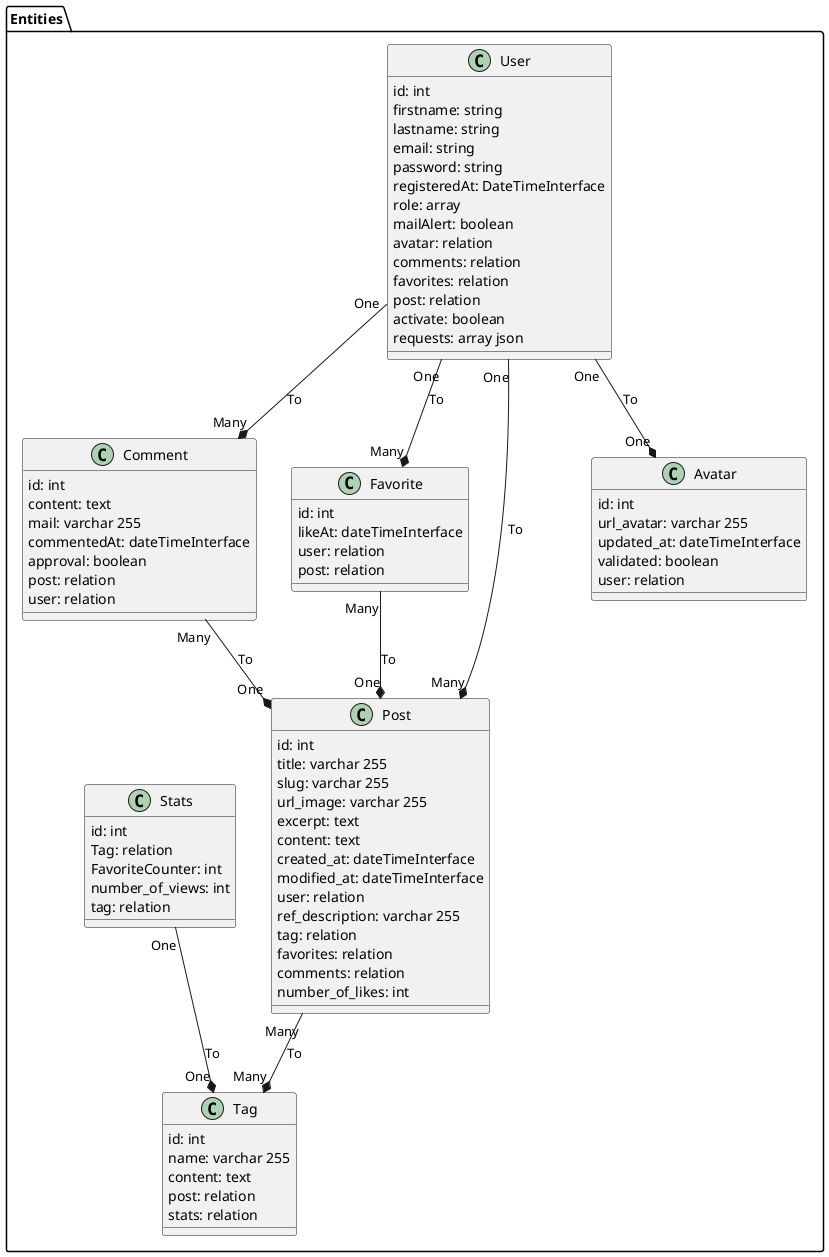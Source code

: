 @startuml
package "Entities" #FFF {
    class User {
        {field} id: int
        {field} firstname: string
        {field} lastname: string
        {field} email: string
        {field} password: string
        {field} registeredAt: DateTimeInterface
        {field} role: array
        {field} mailAlert: boolean
        {field} avatar: relation
        {field} comments: relation
        {field} favorites: relation
        {field} post: relation
        {field} activate: boolean
        {field} requests: array json
    }

    class Comment {
        {field} id: int
        {field} content: text
        {field} mail: varchar 255
        {field} commentedAt: dateTimeInterface
        {field} approval: boolean
        {field} post: relation
        {field} user: relation
    }

    class Favorite {
        {field} id: int
        {field} likeAt: dateTimeInterface
        {field} user: relation
        {field} post: relation
    }

    class Post {
        {field} id: int
        {field} title: varchar 255
        {field} slug: varchar 255
        {field} url_image: varchar 255
        {field} excerpt: text
        {field} content: text
        {field} created_at: dateTimeInterface
        {field} modified_at: dateTimeInterface
        {field} user: relation
        {field} ref_description: varchar 255
        {field} tag: relation
        {field} favorites: relation
        {field} comments: relation
        {field} number_of_likes: int
    }

    class Tag {
        {field} id: int
        {field} name: varchar 255
        {field} content: text
        {field} post: relation
        {field} stats: relation
    }

    class Stats {
        {field} id: int
        {field} Tag: relation
        {field} FavoriteCounter: int
        {field} number_of_views: int
        {field} tag: relation
    }

    class Avatar {
        {field} id: int
        {field} url_avatar: varchar 255
        {field} updated_at: dateTimeInterface
        {field} validated: boolean
        {field} user: relation
    }

    User "One" --* "Many" Post : To
    User "One" --* "Many" Comment : To
    User "One" --* "Many" Favorite : To
    User "One" --* "One" Avatar : To

    Favorite "Many" --* "One" Post : To
    Stats "One" --* "One" Tag : To
    Post "Many" --* "Many" Tag : To

    Comment "Many" --* "One" Post : To
}
@enduml
